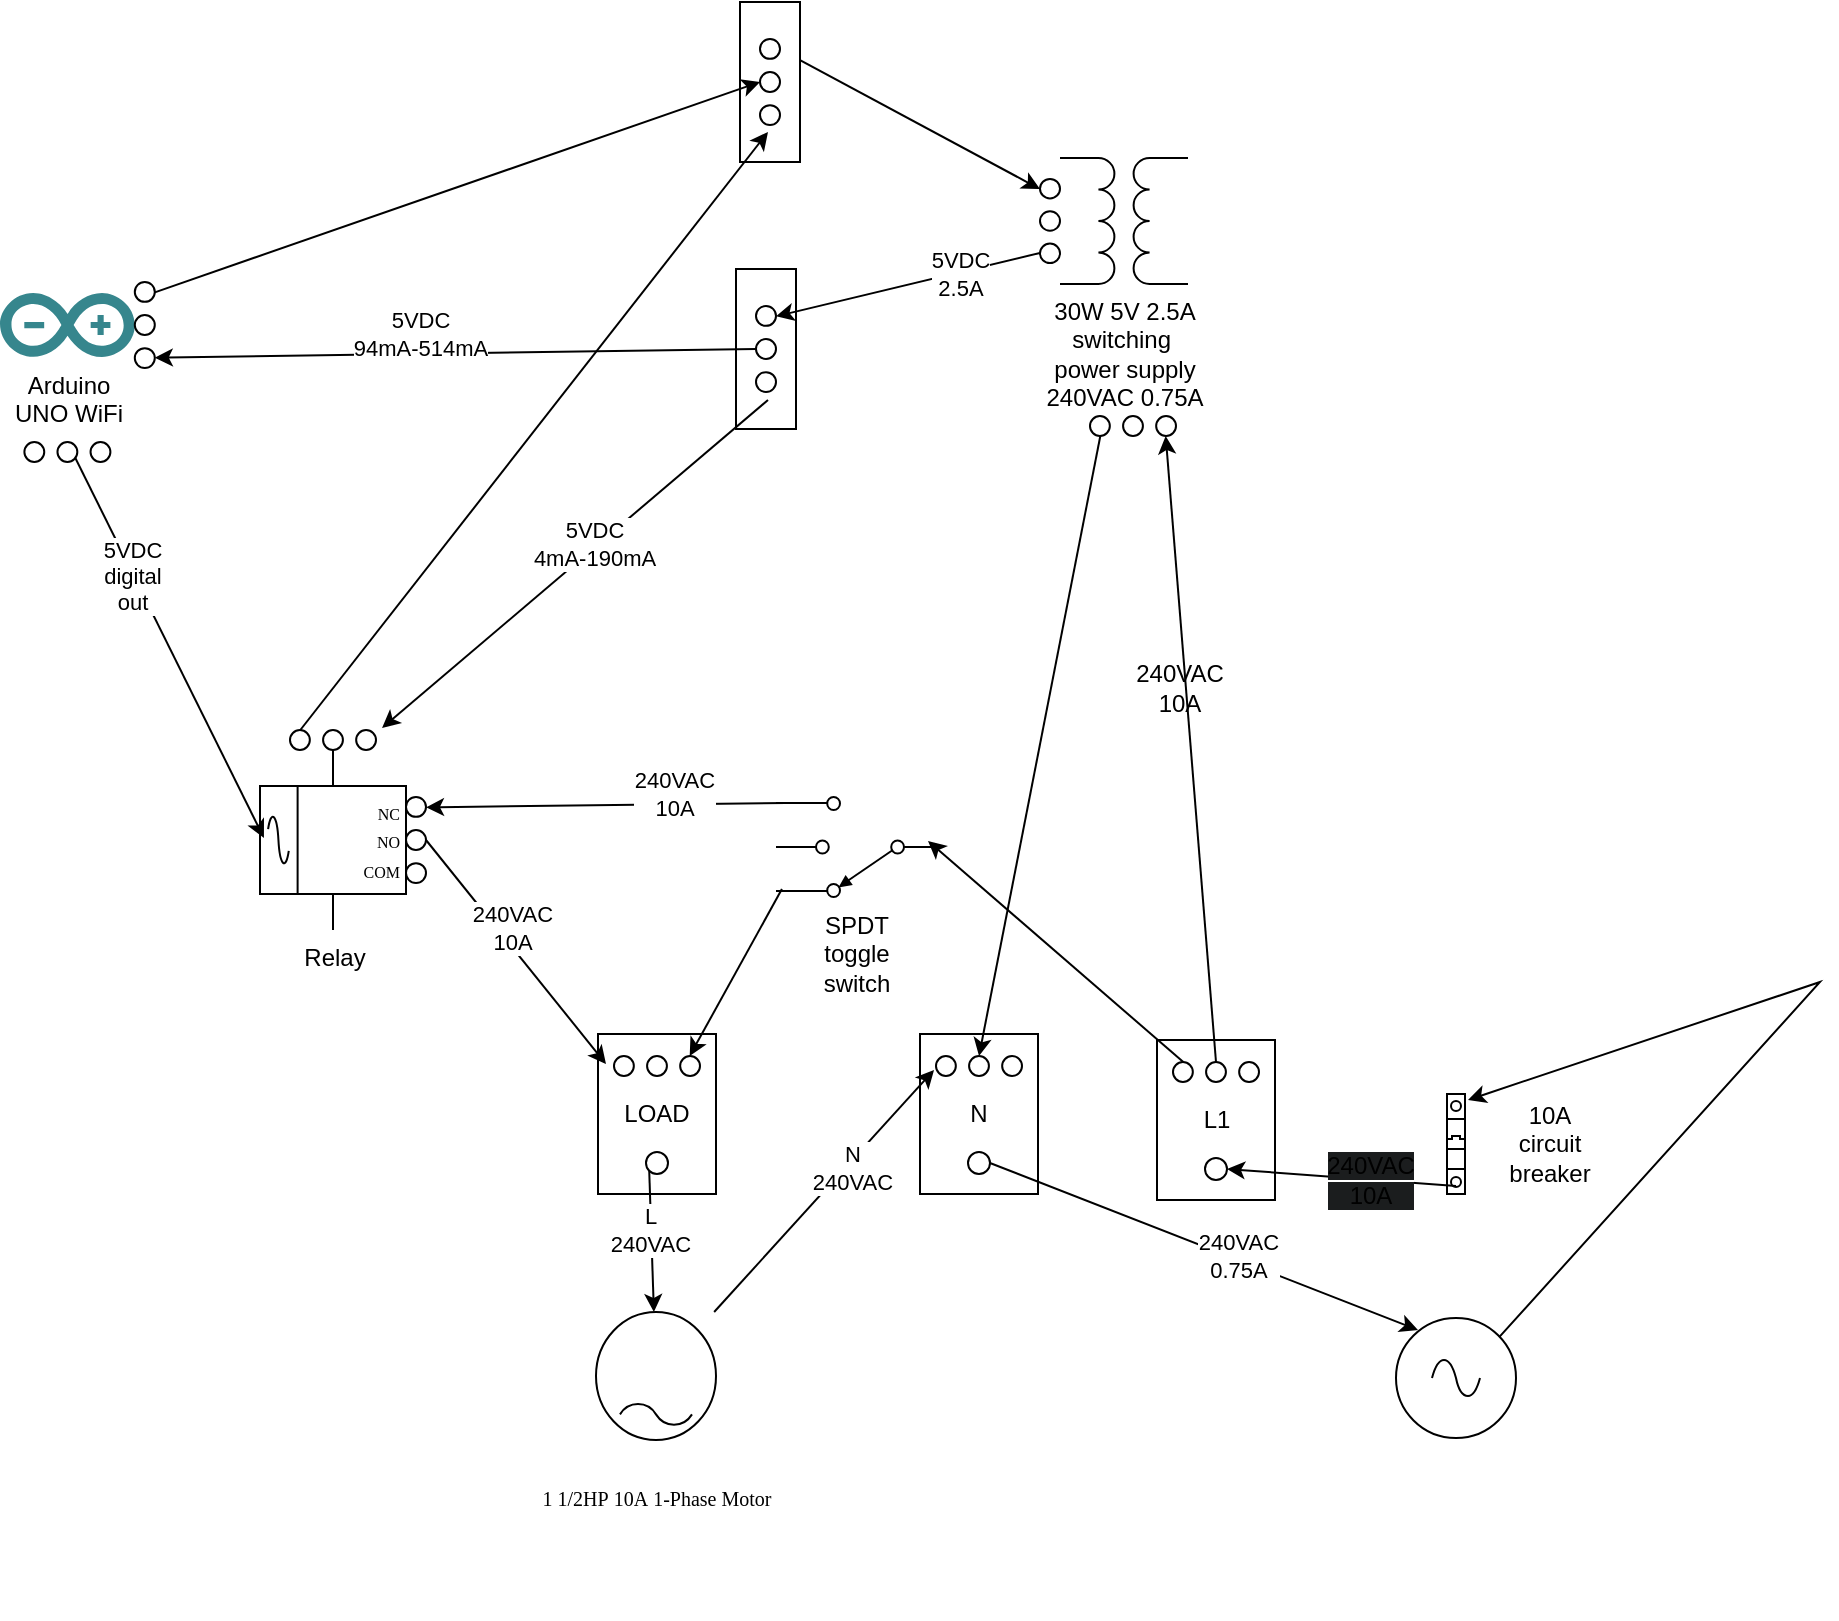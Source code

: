<mxfile version="24.7.8">
  <diagram name="Page-1" id="16e2658f-23c8-b752-8be9-c03fbebb8bbe">
    <mxGraphModel dx="1034" dy="523" grid="1" gridSize="10" guides="1" tooltips="1" connect="1" arrows="1" fold="1" page="1" pageScale="1" pageWidth="1100" pageHeight="850" background="none" math="0" shadow="0">
      <root>
        <mxCell id="0" />
        <mxCell id="1" parent="0" />
        <mxCell id="NoVvPRvszFr26SJCoXZp-1" value="SPDT&lt;div&gt;toggle&lt;/div&gt;&lt;div&gt;switch&lt;/div&gt;" style="pointerEvents=1;verticalLabelPosition=bottom;shadow=0;dashed=0;align=center;html=1;verticalAlign=top;shape=mxgraph.electrical.electro-mechanical.selectorSwitch3Position2;elSwitchState=1;direction=west;" parent="1" vertex="1">
          <mxGeometry x="428" y="437.5" width="80" height="50" as="geometry" />
        </mxCell>
        <mxCell id="NoVvPRvszFr26SJCoXZp-2" value="Relay" style="pointerEvents=1;verticalLabelPosition=bottom;shadow=0;dashed=0;align=center;html=1;verticalAlign=top;shape=mxgraph.electrical.electro-mechanical.relay;" parent="1" vertex="1">
          <mxGeometry x="170" y="414" width="73" height="90" as="geometry" />
        </mxCell>
        <mxCell id="NoVvPRvszFr26SJCoXZp-3" value="" style="pointerEvents=1;verticalLabelPosition=bottom;shadow=0;dashed=0;align=center;html=1;verticalAlign=top;shape=mxgraph.electrical.signal_sources.source;aspect=fixed;points=[[0,0.5,0,0,0],[0.5,0,0,0,0],[0.5,1,0,0,0],[0.86,0.16,0,0,0],[0.86,0.85,0,0,0],[1,0.5,0,0,0]];elSignalType=ac;" parent="1" vertex="1">
          <mxGeometry x="738" y="698" width="60" height="60" as="geometry" />
        </mxCell>
        <mxCell id="NoVvPRvszFr26SJCoXZp-9" value="&lt;p&gt;&lt;font style=&quot;font-size: 10px;&quot; face=&quot;Verdana&quot;&gt;&lt;br&gt;&lt;/font&gt;&lt;/p&gt;&lt;p&gt;&lt;font style=&quot;font-size: 10px;&quot; face=&quot;Verdana&quot;&gt;1 1/2HP&amp;nbsp;&lt;/font&gt;&lt;span style=&quot;background-color: initial; font-family: Verdana; font-size: 10px;&quot;&gt;10A&amp;nbsp;&lt;/span&gt;&lt;span style=&quot;background-color: initial; font-family: Verdana; font-size: 10px;&quot;&gt;1-Phase Motor&lt;/span&gt;&lt;/p&gt;" style="dashed=0;outlineConnect=0;align=center;html=1;shape=mxgraph.pid.engines.electric_motor_(ac);fontSize=45;" parent="1" vertex="1">
          <mxGeometry x="338" y="695" width="60" height="64" as="geometry" />
        </mxCell>
        <mxCell id="NoVvPRvszFr26SJCoXZp-10" value="Arduino&lt;div&gt;UNO WiFi&lt;/div&gt;" style="dashed=0;outlineConnect=0;html=1;align=center;labelPosition=center;verticalLabelPosition=bottom;verticalAlign=top;shape=mxgraph.weblogos.arduino;fillColor=#36868D;strokeColor=none" parent="1" vertex="1">
          <mxGeometry x="40" y="185.5" width="67.4" height="32" as="geometry" />
        </mxCell>
        <mxCell id="NoVvPRvszFr26SJCoXZp-12" value="" style="verticalLabelPosition=bottom;shadow=0;dashed=0;align=center;html=1;verticalAlign=top;shape=mxgraph.electrical.transmission.terminal_3_phase;pointerEvents=1;direction=north;" parent="1" vertex="1">
          <mxGeometry x="243" y="437.5" width="10" height="43" as="geometry" />
        </mxCell>
        <mxCell id="NoVvPRvszFr26SJCoXZp-13" style="rounded=0;orthogonalLoop=1;jettySize=auto;html=1;entryX=0.027;entryY=0.489;entryDx=0;entryDy=0;entryPerimeter=0;exitX=0.5;exitY=1;exitDx=0;exitDy=0;exitPerimeter=0;" parent="1" source="76UczLDmgKoUyN9MqhUo-46" target="NoVvPRvszFr26SJCoXZp-2" edge="1">
          <mxGeometry relative="1" as="geometry">
            <mxPoint x="100" y="338" as="sourcePoint" />
          </mxGeometry>
        </mxCell>
        <mxCell id="NoVvPRvszFr26SJCoXZp-28" value="5VDC&lt;div&gt;digital&lt;/div&gt;&lt;div&gt;out&lt;/div&gt;" style="edgeLabel;html=1;align=center;verticalAlign=middle;resizable=0;points=[];" parent="NoVvPRvszFr26SJCoXZp-13" vertex="1" connectable="0">
          <mxGeometry x="-0.334" y="-1" relative="1" as="geometry">
            <mxPoint as="offset" />
          </mxGeometry>
        </mxCell>
        <mxCell id="NoVvPRvszFr26SJCoXZp-16" style="rounded=0;orthogonalLoop=1;jettySize=auto;html=1;entryX=0.88;entryY=1;entryDx=0;entryDy=0;entryPerimeter=0;exitX=0.938;exitY=0.94;exitDx=0;exitDy=0;exitPerimeter=0;" parent="1" source="NoVvPRvszFr26SJCoXZp-1" target="NoVvPRvszFr26SJCoXZp-12" edge="1">
          <mxGeometry relative="1" as="geometry">
            <mxPoint x="520" y="58" as="sourcePoint" />
          </mxGeometry>
        </mxCell>
        <mxCell id="NoVvPRvszFr26SJCoXZp-17" value="240VAC&lt;div&gt;10A&lt;/div&gt;" style="edgeLabel;html=1;align=center;verticalAlign=middle;resizable=0;points=[];" parent="NoVvPRvszFr26SJCoXZp-16" vertex="1" connectable="0">
          <mxGeometry x="-0.192" y="-1" relative="1" as="geometry">
            <mxPoint x="16" y="-5" as="offset" />
          </mxGeometry>
        </mxCell>
        <mxCell id="NoVvPRvszFr26SJCoXZp-11" style="rounded=0;orthogonalLoop=1;jettySize=auto;html=1;entryX=0.12;entryY=1;entryDx=0;entryDy=0;entryPerimeter=0;exitX=0.88;exitY=1;exitDx=0;exitDy=0;exitPerimeter=0;" parent="1" source="76UczLDmgKoUyN9MqhUo-27" target="pJY5WsJKrMqDYrpbcl0h-21" edge="1">
          <mxGeometry relative="1" as="geometry">
            <mxPoint x="530" y="8" as="sourcePoint" />
            <mxPoint x="632" y="69.5" as="targetPoint" />
          </mxGeometry>
        </mxCell>
        <mxCell id="3INSj0Un4ofpqc5Py6S8-1" value="" style="verticalLabelPosition=bottom;shadow=0;dashed=0;align=center;html=1;verticalAlign=top;shape=mxgraph.electrical.transmission.terminal_3_phase;pointerEvents=1;direction=west;" parent="1" vertex="1">
          <mxGeometry x="185" y="404" width="43" height="10" as="geometry" />
        </mxCell>
        <mxCell id="3INSj0Un4ofpqc5Py6S8-6" value="" style="verticalLabelPosition=bottom;shadow=0;dashed=0;align=center;html=1;verticalAlign=top;shape=mxgraph.electrical.transmission.terminal_3_phase;pointerEvents=1;direction=south;" parent="1" vertex="1">
          <mxGeometry x="107.4" y="180" width="10" height="43" as="geometry" />
        </mxCell>
        <mxCell id="76UczLDmgKoUyN9MqhUo-24" value="" style="group" parent="1" vertex="1" connectable="0">
          <mxGeometry x="408" y="173.5" width="30" height="80" as="geometry" />
        </mxCell>
        <mxCell id="76UczLDmgKoUyN9MqhUo-20" value="" style="rounded=0;whiteSpace=wrap;html=1;direction=south;points=[[0,0,0,0,0],[0,0.25,0,0,0],[0,0.5,0,0,0],[0,0.75,0,0,0],[0,1,0,0,0],[0.25,0,0,0,0],[0.25,1,0,0,0],[0.5,0,0,0,0],[0.5,1,0,0,0],[0.75,0,0,0,0],[0.75,1,0,0,0],[1,0,0,0,0],[1,0.17,0,0,0],[1,0.25,0,0,0],[1,0.44,0,0,0],[1,0.5,0,0,0],[1,0.75,0,0,0],[1,0.83,0,0,0],[1,1,0,0,0]];" parent="76UczLDmgKoUyN9MqhUo-24" vertex="1">
          <mxGeometry width="30" height="80" as="geometry" />
        </mxCell>
        <mxCell id="76UczLDmgKoUyN9MqhUo-28" value="" style="group" parent="1" vertex="1" connectable="0">
          <mxGeometry x="410" y="40" width="30" height="80" as="geometry" />
        </mxCell>
        <mxCell id="76UczLDmgKoUyN9MqhUo-26" value="" style="rounded=0;whiteSpace=wrap;html=1;direction=south;points=[[0,0,0,0,0],[0,0.25,0,0,0],[0,0.5,0,0,0],[0,0.75,0,0,0],[0,1,0,0,0],[0.25,0,0,0,0],[0.25,1,0,0,0],[0.5,0,0,0,0],[0.5,1,0,0,0],[0.75,0,0,0,0],[0.75,1,0,0,0],[1,0,0,0,0],[1,0.17,0,0,0],[1,0.25,0,0,0],[1,0.44,0,0,0],[1,0.5,0,0,0],[1,0.75,0,0,0],[1,0.83,0,0,0],[1,1,0,0,0]];" parent="76UczLDmgKoUyN9MqhUo-28" vertex="1">
          <mxGeometry width="30" height="80" as="geometry" />
        </mxCell>
        <mxCell id="76UczLDmgKoUyN9MqhUo-27" value="" style="verticalLabelPosition=bottom;shadow=0;dashed=0;align=center;html=1;verticalAlign=top;shape=mxgraph.electrical.transmission.terminal_3_phase;pointerEvents=1;direction=north;" parent="76UczLDmgKoUyN9MqhUo-28" vertex="1">
          <mxGeometry x="10" y="18.5" width="10" height="43" as="geometry" />
        </mxCell>
        <mxCell id="76UczLDmgKoUyN9MqhUo-29" value="" style="group" parent="1" vertex="1" connectable="0">
          <mxGeometry x="618.5" y="559" width="59" height="80" as="geometry" />
        </mxCell>
        <mxCell id="76UczLDmgKoUyN9MqhUo-9" value="L1" style="rounded=0;whiteSpace=wrap;html=1;direction=north;points=[[0,0,0,0,0],[0,0.25,0,0,0],[0,0.5,0,0,0],[0,0.75,0,0,0],[0,1,0,0,0],[0.25,0,0,0,0],[0.25,1,0,0,0],[0.5,0,0,0,0],[0.5,1,0,0,0],[0.75,0,0,0,0],[0.75,1,0,0,0],[1,0,0,0,0],[1,0.17,0,0,0],[1,0.25,0,0,0],[1,0.44,0,0,0],[1,0.5,0,0,0],[1,0.75,0,0,0],[1,0.83,0,0,0],[1,1,0,0,0]];" parent="76UczLDmgKoUyN9MqhUo-29" vertex="1">
          <mxGeometry width="59" height="80" as="geometry" />
        </mxCell>
        <mxCell id="76UczLDmgKoUyN9MqhUo-10" value="" style="ellipse;whiteSpace=wrap;html=1;aspect=fixed;direction=north;" parent="76UczLDmgKoUyN9MqhUo-29" vertex="1">
          <mxGeometry x="24" y="59" width="11" height="11" as="geometry" />
        </mxCell>
        <mxCell id="76UczLDmgKoUyN9MqhUo-11" value="" style="verticalLabelPosition=bottom;shadow=0;dashed=0;align=center;html=1;verticalAlign=top;shape=mxgraph.electrical.transmission.terminal_3_phase;pointerEvents=1;direction=west;" parent="76UczLDmgKoUyN9MqhUo-29" vertex="1">
          <mxGeometry x="8" y="11" width="43" height="10" as="geometry" />
        </mxCell>
        <mxCell id="pJY5WsJKrMqDYrpbcl0h-8" value="" style="endArrow=classic;html=1;rounded=0;exitX=0.86;exitY=0.16;exitDx=0;exitDy=0;exitPerimeter=0;entryX=1.167;entryY=0.06;entryDx=0;entryDy=0;entryPerimeter=0;" parent="1" source="NoVvPRvszFr26SJCoXZp-3" target="aG2QCBLqS2YBS0D8-HjV-2" edge="1">
          <mxGeometry width="50" height="50" relative="1" as="geometry">
            <mxPoint x="420" y="38" as="sourcePoint" />
            <mxPoint x="780" y="590" as="targetPoint" />
            <Array as="points">
              <mxPoint x="950" y="530" />
            </Array>
          </mxGeometry>
        </mxCell>
        <mxCell id="76UczLDmgKoUyN9MqhUo-30" value="" style="endArrow=classic;html=1;rounded=0;exitX=0.88;exitY=1;exitDx=0;exitDy=0;exitPerimeter=0;entryX=0.05;entryY=0.56;entryDx=0;entryDy=0;entryPerimeter=0;" parent="1" source="76UczLDmgKoUyN9MqhUo-11" target="NoVvPRvszFr26SJCoXZp-1" edge="1">
          <mxGeometry width="50" height="50" relative="1" as="geometry">
            <mxPoint x="620" y="488" as="sourcePoint" />
            <mxPoint x="670" y="438" as="targetPoint" />
          </mxGeometry>
        </mxCell>
        <mxCell id="76UczLDmgKoUyN9MqhUo-31" value="" style="group" parent="1" vertex="1" connectable="0">
          <mxGeometry x="339" y="556" width="59" height="80" as="geometry" />
        </mxCell>
        <mxCell id="76UczLDmgKoUyN9MqhUo-32" value="LOAD" style="rounded=0;whiteSpace=wrap;html=1;direction=north;points=[[0,0,0,0,0],[0,0.25,0,0,0],[0,0.5,0,0,0],[0,0.75,0,0,0],[0,1,0,0,0],[0.25,0,0,0,0],[0.25,1,0,0,0],[0.5,0,0,0,0],[0.5,1,0,0,0],[0.75,0,0,0,0],[0.75,1,0,0,0],[1,0,0,0,0],[1,0.17,0,0,0],[1,0.25,0,0,0],[1,0.44,0,0,0],[1,0.5,0,0,0],[1,0.75,0,0,0],[1,0.83,0,0,0],[1,1,0,0,0]];" parent="76UczLDmgKoUyN9MqhUo-31" vertex="1">
          <mxGeometry width="59" height="80" as="geometry" />
        </mxCell>
        <mxCell id="76UczLDmgKoUyN9MqhUo-33" value="" style="ellipse;whiteSpace=wrap;html=1;aspect=fixed;direction=north;" parent="76UczLDmgKoUyN9MqhUo-31" vertex="1">
          <mxGeometry x="24" y="59" width="11" height="11" as="geometry" />
        </mxCell>
        <mxCell id="76UczLDmgKoUyN9MqhUo-34" value="" style="verticalLabelPosition=bottom;shadow=0;dashed=0;align=center;html=1;verticalAlign=top;shape=mxgraph.electrical.transmission.terminal_3_phase;pointerEvents=1;direction=west;" parent="76UczLDmgKoUyN9MqhUo-31" vertex="1">
          <mxGeometry x="8" y="11" width="43" height="10" as="geometry" />
        </mxCell>
        <mxCell id="NoVvPRvszFr26SJCoXZp-19" style="rounded=0;orthogonalLoop=1;jettySize=auto;html=1;entryX=1.093;entryY=0.6;entryDx=0;entryDy=0;entryPerimeter=0;exitX=0.5;exitY=1;exitDx=0;exitDy=0;exitPerimeter=0;" parent="1" source="NoVvPRvszFr26SJCoXZp-12" target="76UczLDmgKoUyN9MqhUo-34" edge="1">
          <mxGeometry relative="1" as="geometry">
            <mxPoint x="611.84" y="598" as="targetPoint" />
            <mxPoint x="586" y="328" as="sourcePoint" />
          </mxGeometry>
        </mxCell>
        <mxCell id="NoVvPRvszFr26SJCoXZp-30" value="240VAC&lt;div&gt;10A&lt;/div&gt;" style="edgeLabel;html=1;align=center;verticalAlign=middle;resizable=0;points=[];" parent="NoVvPRvszFr26SJCoXZp-19" vertex="1" connectable="0">
          <mxGeometry x="-0.268" y="2" relative="1" as="geometry">
            <mxPoint x="8" y="4" as="offset" />
          </mxGeometry>
        </mxCell>
        <mxCell id="pJY5WsJKrMqDYrpbcl0h-15" value="" style="endArrow=classic;html=1;rounded=0;exitX=0.963;exitY=0.08;exitDx=0;exitDy=0;exitPerimeter=0;entryX=0.12;entryY=1;entryDx=0;entryDy=0;entryPerimeter=0;" parent="1" source="NoVvPRvszFr26SJCoXZp-1" target="76UczLDmgKoUyN9MqhUo-34" edge="1">
          <mxGeometry width="50" height="50" relative="1" as="geometry">
            <mxPoint x="710" y="478" as="sourcePoint" />
            <mxPoint x="620" y="303" as="targetPoint" />
          </mxGeometry>
        </mxCell>
        <mxCell id="76UczLDmgKoUyN9MqhUo-36" value="" style="endArrow=classic;html=1;rounded=0;exitX=0;exitY=0;exitDx=0;exitDy=0;" parent="1" source="76UczLDmgKoUyN9MqhUo-33" target="NoVvPRvszFr26SJCoXZp-9" edge="1">
          <mxGeometry width="50" height="50" relative="1" as="geometry">
            <mxPoint x="360" y="728" as="sourcePoint" />
            <mxPoint x="410" y="678" as="targetPoint" />
          </mxGeometry>
        </mxCell>
        <mxCell id="76UczLDmgKoUyN9MqhUo-49" value="L&lt;div&gt;240VAC&lt;/div&gt;" style="edgeLabel;html=1;align=center;verticalAlign=middle;resizable=0;points=[];" parent="76UczLDmgKoUyN9MqhUo-36" vertex="1" connectable="0">
          <mxGeometry x="-0.166" relative="1" as="geometry">
            <mxPoint x="-1" as="offset" />
          </mxGeometry>
        </mxCell>
        <mxCell id="76UczLDmgKoUyN9MqhUo-37" value="" style="endArrow=classic;html=1;rounded=0;entryX=0.12;entryY=0;entryDx=0;entryDy=0;entryPerimeter=0;exitX=0.5;exitY=1;exitDx=0;exitDy=0;exitPerimeter=0;" parent="1" source="76UczLDmgKoUyN9MqhUo-11" target="3INSj0Un4ofpqc5Py6S8-9" edge="1">
          <mxGeometry width="50" height="50" relative="1" as="geometry">
            <mxPoint x="920" y="448" as="sourcePoint" />
            <mxPoint x="710" y="548" as="targetPoint" />
          </mxGeometry>
        </mxCell>
        <mxCell id="76UczLDmgKoUyN9MqhUo-38" value="" style="group" parent="1" vertex="1" connectable="0">
          <mxGeometry x="500" y="556" width="59" height="80" as="geometry" />
        </mxCell>
        <mxCell id="76UczLDmgKoUyN9MqhUo-39" value="N" style="rounded=0;whiteSpace=wrap;html=1;direction=north;points=[[0,0,0,0,0],[0,0.25,0,0,0],[0,0.5,0,0,0],[0,0.75,0,0,0],[0,1,0,0,0],[0.25,0,0,0,0],[0.25,1,0,0,0],[0.5,0,0,0,0],[0.5,1,0,0,0],[0.75,0,0,0,0],[0.75,1,0,0,0],[1,0,0,0,0],[1,0.17,0,0,0],[1,0.25,0,0,0],[1,0.44,0,0,0],[1,0.5,0,0,0],[1,0.75,0,0,0],[1,0.83,0,0,0],[1,1,0,0,0]];" parent="76UczLDmgKoUyN9MqhUo-38" vertex="1">
          <mxGeometry width="59" height="80" as="geometry" />
        </mxCell>
        <mxCell id="76UczLDmgKoUyN9MqhUo-40" value="" style="ellipse;whiteSpace=wrap;html=1;aspect=fixed;direction=north;" parent="76UczLDmgKoUyN9MqhUo-38" vertex="1">
          <mxGeometry x="24" y="59" width="11" height="11" as="geometry" />
        </mxCell>
        <mxCell id="76UczLDmgKoUyN9MqhUo-41" value="" style="verticalLabelPosition=bottom;shadow=0;dashed=0;align=center;html=1;verticalAlign=top;shape=mxgraph.electrical.transmission.terminal_3_phase;pointerEvents=1;direction=west;" parent="76UczLDmgKoUyN9MqhUo-38" vertex="1">
          <mxGeometry x="8" y="11" width="43" height="10" as="geometry" />
        </mxCell>
        <mxCell id="NoVvPRvszFr26SJCoXZp-25" value="240VAC&lt;div&gt;0.75A&lt;/div&gt;" style="rounded=0;orthogonalLoop=1;jettySize=auto;html=1;entryX=0.183;entryY=0.1;entryDx=0;entryDy=0;entryPerimeter=0;exitX=0.5;exitY=1;exitDx=0;exitDy=0;" parent="1" source="76UczLDmgKoUyN9MqhUo-40" target="NoVvPRvszFr26SJCoXZp-3" edge="1">
          <mxGeometry x="0.15" y="2" relative="1" as="geometry">
            <mxPoint x="360" y="338" as="targetPoint" />
            <mxPoint x="560" y="668" as="sourcePoint" />
            <mxPoint as="offset" />
          </mxGeometry>
        </mxCell>
        <mxCell id="76UczLDmgKoUyN9MqhUo-22" value="" style="verticalLabelPosition=bottom;shadow=0;dashed=0;align=center;html=1;verticalAlign=top;shape=mxgraph.electrical.transmission.terminal_3_phase;pointerEvents=1;direction=north;" parent="1" vertex="1">
          <mxGeometry x="418" y="192" width="10" height="43" as="geometry" />
        </mxCell>
        <mxCell id="76UczLDmgKoUyN9MqhUo-23" style="edgeStyle=orthogonalEdgeStyle;rounded=0;orthogonalLoop=1;jettySize=auto;html=1;exitX=1;exitY=0.5;exitDx=0;exitDy=0;exitPerimeter=0;" parent="1" edge="1">
          <mxGeometry relative="1" as="geometry">
            <mxPoint x="423" y="252" as="sourcePoint" />
            <mxPoint x="423" y="252" as="targetPoint" />
          </mxGeometry>
        </mxCell>
        <mxCell id="3INSj0Un4ofpqc5Py6S8-10" value="" style="endArrow=classic;html=1;rounded=0;entryX=0.88;entryY=1;entryDx=0;entryDy=0;entryPerimeter=0;exitX=0.88;exitY=1;exitDx=0;exitDy=0;exitPerimeter=0;" parent="1" source="pJY5WsJKrMqDYrpbcl0h-21" target="76UczLDmgKoUyN9MqhUo-22" edge="1">
          <mxGeometry width="50" height="50" relative="1" as="geometry">
            <mxPoint x="630" y="438" as="sourcePoint" />
            <mxPoint x="520" y="368" as="targetPoint" />
          </mxGeometry>
        </mxCell>
        <mxCell id="3INSj0Un4ofpqc5Py6S8-11" value="5VDC&lt;div&gt;2.5A&lt;/div&gt;" style="edgeLabel;html=1;align=center;verticalAlign=middle;resizable=0;points=[];" parent="3INSj0Un4ofpqc5Py6S8-10" vertex="1" connectable="0">
          <mxGeometry x="-0.392" y="1" relative="1" as="geometry">
            <mxPoint as="offset" />
          </mxGeometry>
        </mxCell>
        <mxCell id="NoVvPRvszFr26SJCoXZp-21" style="rounded=0;orthogonalLoop=1;jettySize=auto;html=1;entryX=0.88;entryY=0;entryDx=0;entryDy=0;entryPerimeter=0;exitX=0.5;exitY=0;exitDx=0;exitDy=0;exitPerimeter=0;" parent="1" source="76UczLDmgKoUyN9MqhUo-22" target="3INSj0Un4ofpqc5Py6S8-6" edge="1">
          <mxGeometry relative="1" as="geometry">
            <mxPoint x="351.5" y="359.34" as="sourcePoint" />
          </mxGeometry>
        </mxCell>
        <mxCell id="NoVvPRvszFr26SJCoXZp-22" value="5VDC&lt;div&gt;94mA-514mA&lt;/div&gt;" style="edgeLabel;html=1;align=center;verticalAlign=middle;resizable=0;points=[];" parent="NoVvPRvszFr26SJCoXZp-21" vertex="1" connectable="0">
          <mxGeometry x="0.241" y="-2" relative="1" as="geometry">
            <mxPoint x="18" y="-8" as="offset" />
          </mxGeometry>
        </mxCell>
        <mxCell id="76UczLDmgKoUyN9MqhUo-45" value="" style="endArrow=classic;html=1;rounded=0;exitX=0.12;exitY=0;exitDx=0;exitDy=0;exitPerimeter=0;entryX=0.5;entryY=0;entryDx=0;entryDy=0;entryPerimeter=0;" parent="1" source="3INSj0Un4ofpqc5Py6S8-6" target="76UczLDmgKoUyN9MqhUo-27" edge="1">
          <mxGeometry width="50" height="50" relative="1" as="geometry">
            <mxPoint x="110" y="618" as="sourcePoint" />
            <mxPoint x="160" y="568" as="targetPoint" />
          </mxGeometry>
        </mxCell>
        <mxCell id="76UczLDmgKoUyN9MqhUo-46" value="" style="verticalLabelPosition=bottom;shadow=0;dashed=0;align=center;html=1;verticalAlign=top;shape=mxgraph.electrical.transmission.terminal_3_phase;pointerEvents=1;direction=west;" parent="1" vertex="1">
          <mxGeometry x="52.2" y="260" width="43" height="10" as="geometry" />
        </mxCell>
        <mxCell id="76UczLDmgKoUyN9MqhUo-47" value="" style="endArrow=classic;html=1;rounded=0;entryX=1.023;entryY=0.3;entryDx=0;entryDy=0;entryPerimeter=0;" parent="1" source="NoVvPRvszFr26SJCoXZp-9" target="76UczLDmgKoUyN9MqhUo-41" edge="1">
          <mxGeometry width="50" height="50" relative="1" as="geometry">
            <mxPoint x="340" y="748" as="sourcePoint" />
            <mxPoint x="390" y="698" as="targetPoint" />
          </mxGeometry>
        </mxCell>
        <mxCell id="76UczLDmgKoUyN9MqhUo-48" value="N&lt;div&gt;240VAC&lt;/div&gt;" style="edgeLabel;html=1;align=center;verticalAlign=middle;resizable=0;points=[];" parent="76UczLDmgKoUyN9MqhUo-47" vertex="1" connectable="0">
          <mxGeometry x="0.226" y="-2" relative="1" as="geometry">
            <mxPoint as="offset" />
          </mxGeometry>
        </mxCell>
        <mxCell id="76UczLDmgKoUyN9MqhUo-51" value="" style="endArrow=classic;html=1;rounded=0;exitX=0.88;exitY=0;exitDx=0;exitDy=0;exitPerimeter=0;entryX=0.5;entryY=1;entryDx=0;entryDy=0;entryPerimeter=0;" parent="1" source="3INSj0Un4ofpqc5Py6S8-9" target="76UczLDmgKoUyN9MqhUo-41" edge="1">
          <mxGeometry width="50" height="50" relative="1" as="geometry">
            <mxPoint x="650" y="298" as="sourcePoint" />
            <mxPoint x="700" y="248" as="targetPoint" />
          </mxGeometry>
        </mxCell>
        <mxCell id="76UczLDmgKoUyN9MqhUo-52" value="" style="endArrow=classic;html=1;rounded=0;entryX=-0.07;entryY=1.1;entryDx=0;entryDy=0;entryPerimeter=0;exitX=-0.093;exitY=0.6;exitDx=0;exitDy=0;exitPerimeter=0;" parent="1" source="76UczLDmgKoUyN9MqhUo-22" target="3INSj0Un4ofpqc5Py6S8-1" edge="1">
          <mxGeometry width="50" height="50" relative="1" as="geometry">
            <mxPoint x="440" y="268" as="sourcePoint" />
            <mxPoint x="350" y="338" as="targetPoint" />
          </mxGeometry>
        </mxCell>
        <mxCell id="7biFJ_0RY3bocGshq-F7-1" value="5VDC&lt;div&gt;4mA-190mA&lt;/div&gt;" style="edgeLabel;html=1;align=center;verticalAlign=middle;resizable=0;points=[];" parent="76UczLDmgKoUyN9MqhUo-52" vertex="1" connectable="0">
          <mxGeometry x="-0.113" y="-2" relative="1" as="geometry">
            <mxPoint as="offset" />
          </mxGeometry>
        </mxCell>
        <mxCell id="76UczLDmgKoUyN9MqhUo-53" value="" style="endArrow=classic;html=1;rounded=0;exitX=0.88;exitY=1;exitDx=0;exitDy=0;exitPerimeter=0;entryX=-0.081;entryY=0.4;entryDx=0;entryDy=0;entryPerimeter=0;" parent="1" source="3INSj0Un4ofpqc5Py6S8-1" target="76UczLDmgKoUyN9MqhUo-27" edge="1">
          <mxGeometry width="50" height="50" relative="1" as="geometry">
            <mxPoint x="200" y="388" as="sourcePoint" />
            <mxPoint x="250" y="338" as="targetPoint" />
          </mxGeometry>
        </mxCell>
        <mxCell id="7biFJ_0RY3bocGshq-F7-2" value="240VAC&lt;div&gt;10A&lt;/div&gt;" style="text;html=1;align=center;verticalAlign=middle;whiteSpace=wrap;rounded=0;" parent="1" vertex="1">
          <mxGeometry x="600" y="368" width="60" height="30" as="geometry" />
        </mxCell>
        <mxCell id="7biFJ_0RY3bocGshq-F7-4" value="&lt;font face=&quot;Verdana&quot; style=&quot;font-size: 8px;&quot;&gt;NC&lt;/font&gt;&lt;div&gt;&lt;font face=&quot;Verdana&quot; style=&quot;font-size: 8px;&quot;&gt;NO&lt;/font&gt;&lt;/div&gt;&lt;div&gt;&lt;font face=&quot;Verdana&quot; style=&quot;font-size: 8px;&quot;&gt;COM&lt;/font&gt;&lt;/div&gt;" style="text;html=1;align=right;verticalAlign=middle;whiteSpace=wrap;rounded=0;" parent="1" vertex="1">
          <mxGeometry x="212" y="444" width="30" height="30" as="geometry" />
        </mxCell>
        <mxCell id="aG2QCBLqS2YBS0D8-HjV-2" value="" style="verticalLabelPosition=bottom;dashed=0;shadow=0;html=1;align=center;verticalAlign=top;shape=mxgraph.cabinets.cb_1p;" parent="1" vertex="1">
          <mxGeometry x="763.5" y="586" width="9" height="50" as="geometry" />
        </mxCell>
        <mxCell id="aG2QCBLqS2YBS0D8-HjV-3" value="" style="endArrow=classic;html=1;rounded=0;exitX=0.5;exitY=0.92;exitDx=0;exitDy=0;exitPerimeter=0;entryX=0.5;entryY=1;entryDx=0;entryDy=0;" parent="1" source="aG2QCBLqS2YBS0D8-HjV-2" target="76UczLDmgKoUyN9MqhUo-10" edge="1">
          <mxGeometry width="50" height="50" relative="1" as="geometry">
            <mxPoint x="880" y="538" as="sourcePoint" />
            <mxPoint x="660" y="620" as="targetPoint" />
          </mxGeometry>
        </mxCell>
        <mxCell id="aG2QCBLqS2YBS0D8-HjV-9" value="&lt;span style=&quot;font-size: 12px; text-wrap: wrap; background-color: rgb(27, 29, 30);&quot;&gt;240VAC&lt;/span&gt;&lt;div style=&quot;font-size: 12px; text-wrap: wrap; background-color: rgb(27, 29, 30);&quot;&gt;10A&lt;/div&gt;" style="edgeLabel;html=1;align=center;verticalAlign=middle;resizable=0;points=[];" parent="aG2QCBLqS2YBS0D8-HjV-3" vertex="1" connectable="0">
          <mxGeometry x="-0.255" relative="1" as="geometry">
            <mxPoint as="offset" />
          </mxGeometry>
        </mxCell>
        <mxCell id="aG2QCBLqS2YBS0D8-HjV-10" value="&lt;div&gt;10A&lt;/div&gt;&lt;div&gt;circuit&lt;/div&gt;&lt;div&gt;breaker&lt;/div&gt;" style="text;html=1;align=center;verticalAlign=middle;whiteSpace=wrap;rounded=0;" parent="1" vertex="1">
          <mxGeometry x="785" y="596" width="60" height="30" as="geometry" />
        </mxCell>
        <mxCell id="k1-7C8MBmKqDX-bhAyry-1" value="" style="group" parent="1" vertex="1" connectable="0">
          <mxGeometry x="560" y="118" width="74" height="139" as="geometry" />
        </mxCell>
        <mxCell id="NoVvPRvszFr26SJCoXZp-7" value="30W 5V 2.5A&lt;div&gt;switching&amp;nbsp;&lt;/div&gt;&lt;div&gt;power supply&lt;/div&gt;&lt;div&gt;240VAC 0.75A&lt;/div&gt;" style="pointerEvents=1;verticalLabelPosition=bottom;shadow=0;dashed=0;align=center;html=1;verticalAlign=top;shape=mxgraph.electrical.inductors.transformer;direction=east;points=[[0,0,0,0,0],[0,1,0,0,0],[0.31,0.02,0,0,0],[0.66,0.01,0,0,0],[1,0,0,0,0],[1,1,0,0,0]];" parent="k1-7C8MBmKqDX-bhAyry-1" vertex="1">
          <mxGeometry x="10" width="64" height="63" as="geometry" />
        </mxCell>
        <mxCell id="pJY5WsJKrMqDYrpbcl0h-21" value="" style="verticalLabelPosition=bottom;shadow=0;dashed=0;align=center;html=1;verticalAlign=top;shape=mxgraph.electrical.transmission.terminal_3_phase;pointerEvents=1;direction=south;" parent="k1-7C8MBmKqDX-bhAyry-1" vertex="1">
          <mxGeometry y="10.5" width="10" height="42" as="geometry" />
        </mxCell>
        <mxCell id="3INSj0Un4ofpqc5Py6S8-9" value="" style="verticalLabelPosition=bottom;shadow=0;dashed=0;align=center;html=1;verticalAlign=top;shape=mxgraph.electrical.transmission.terminal_3_phase;pointerEvents=1;direction=west;" parent="k1-7C8MBmKqDX-bhAyry-1" vertex="1">
          <mxGeometry x="25" y="129" width="43" height="10" as="geometry" />
        </mxCell>
      </root>
    </mxGraphModel>
  </diagram>
</mxfile>
